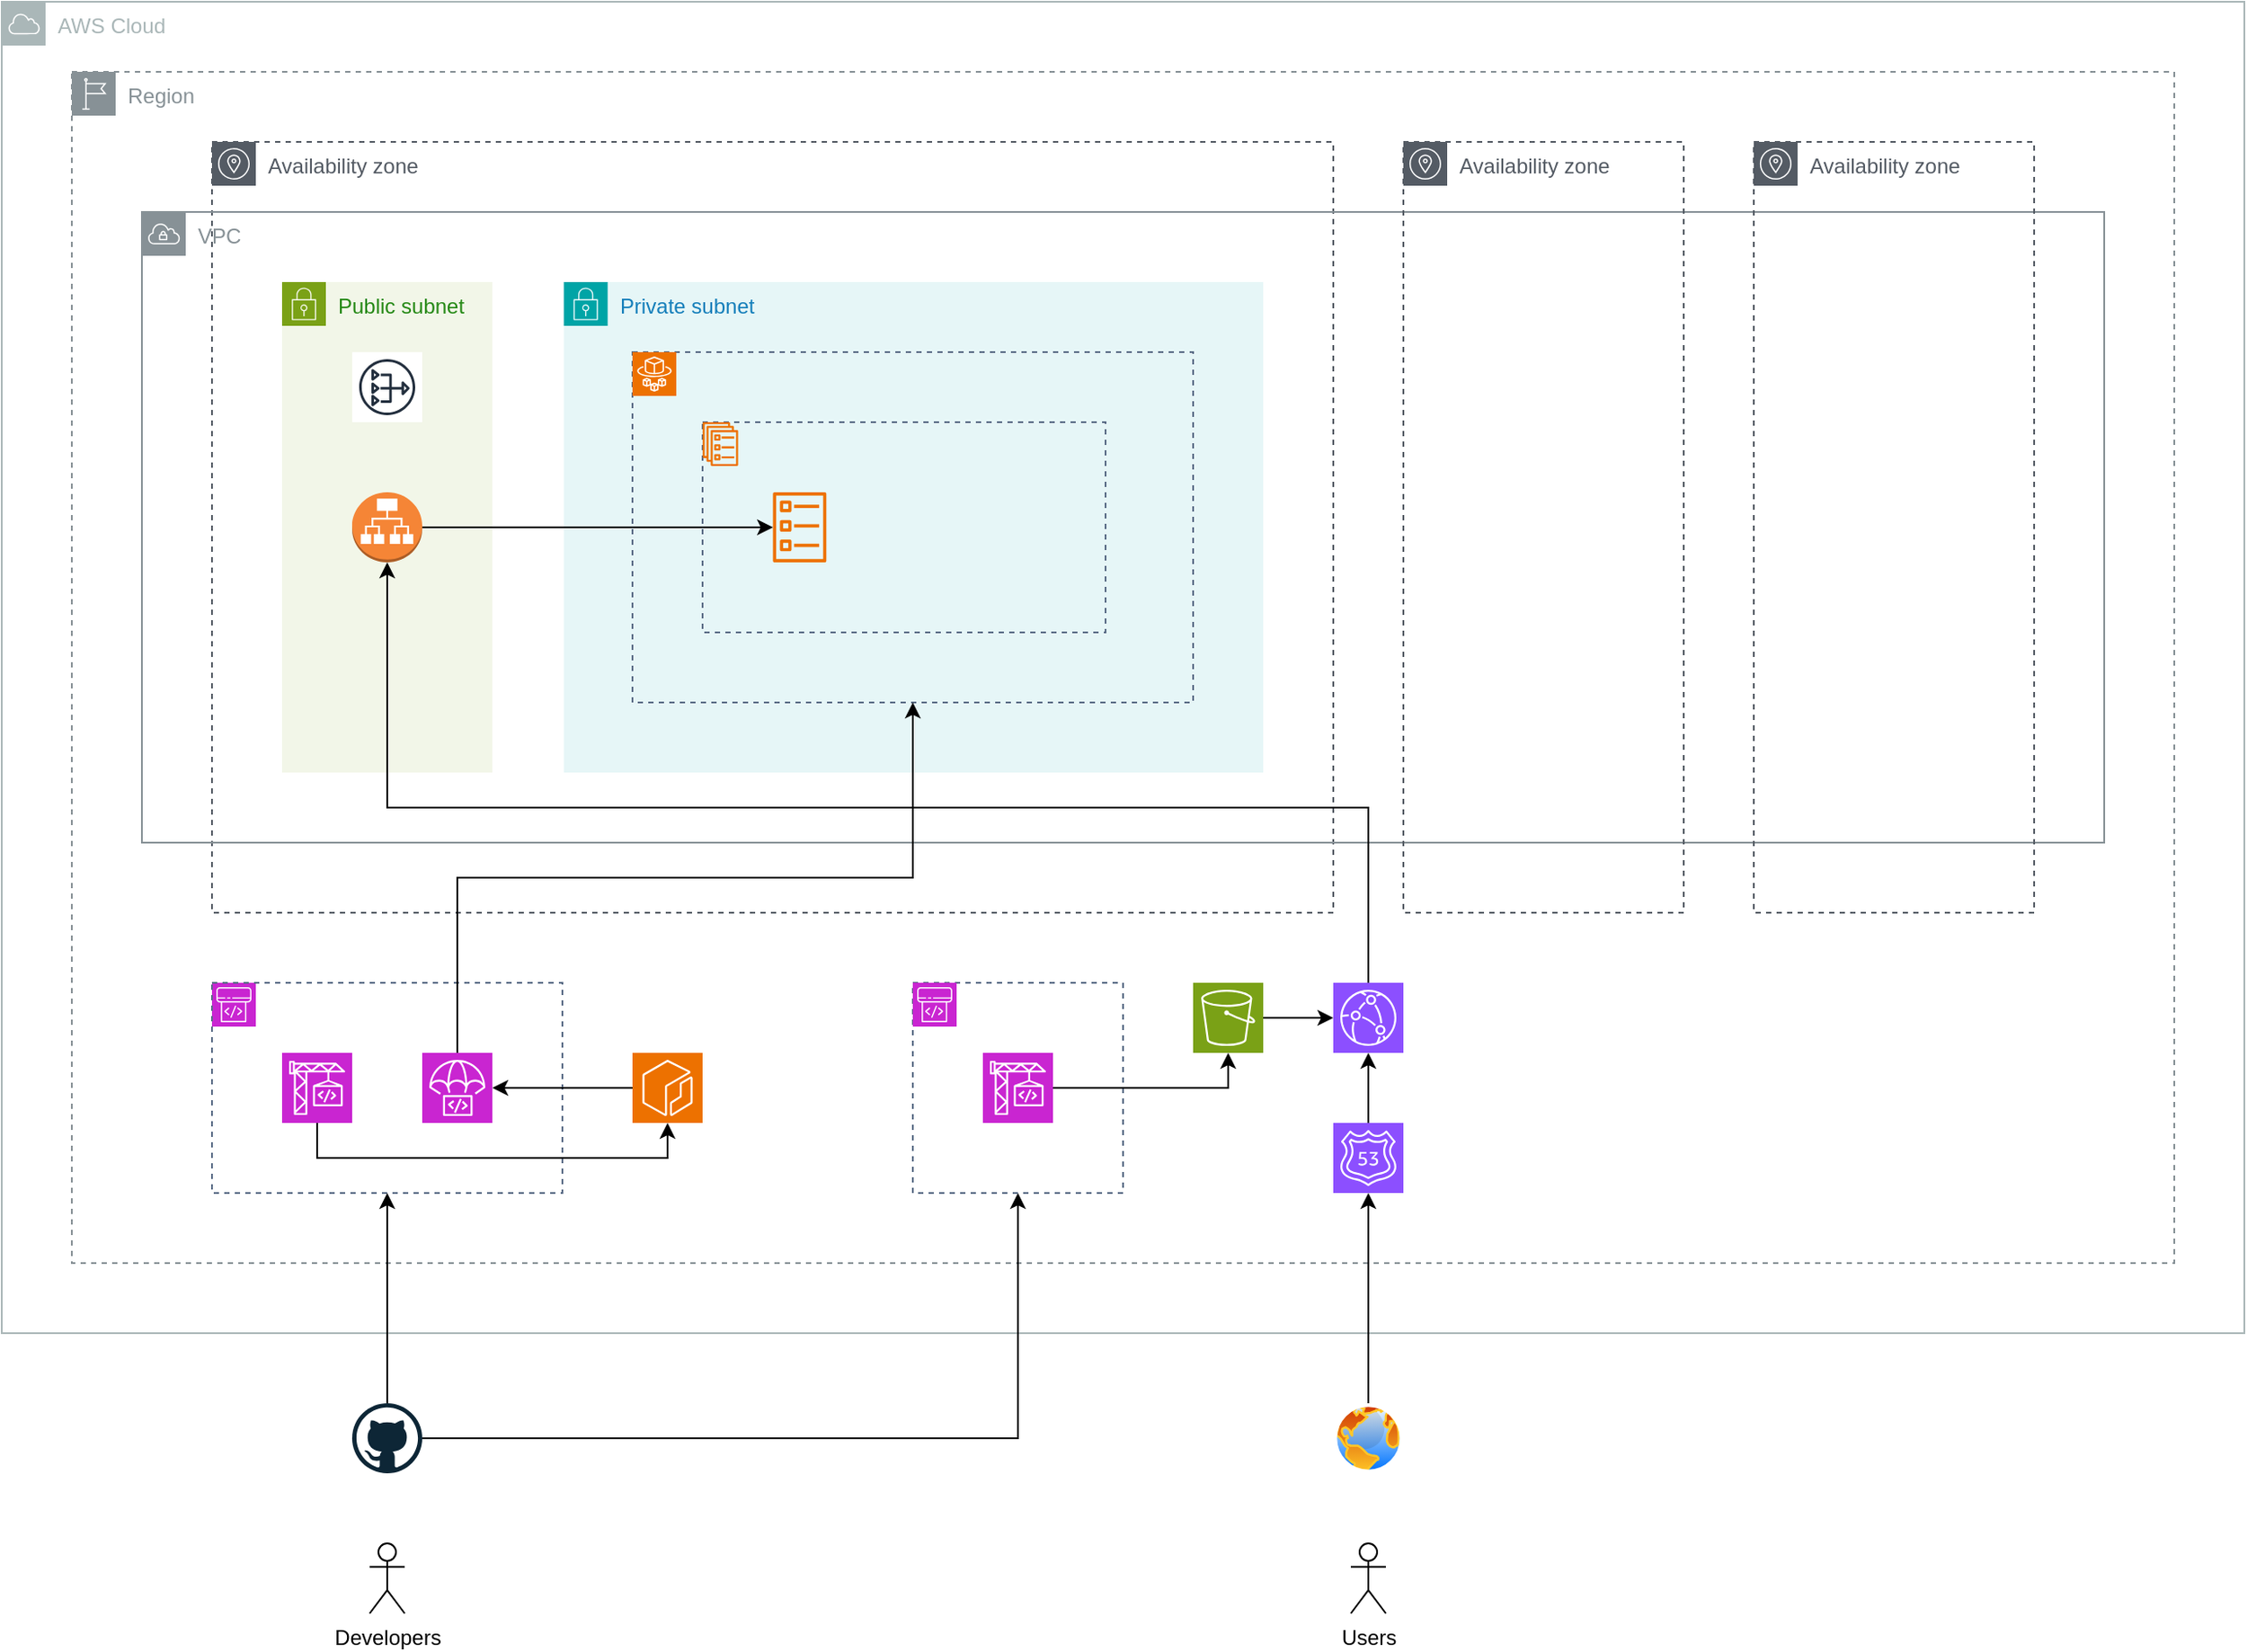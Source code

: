 <mxfile version="24.7.5">
  <diagram id="l8hXMBHkgcEJcSW0mbfh" name="Page-1">
    <mxGraphModel dx="1847" dy="1166" grid="1" gridSize="10" guides="1" tooltips="1" connect="1" arrows="1" fold="1" page="0" pageScale="1" pageWidth="1169" pageHeight="827" math="0" shadow="0">
      <root>
        <mxCell id="0" />
        <mxCell id="1" parent="0" />
        <mxCell id="w5L1L6AxhSBRSYM4tYEe-2" value="AWS Cloud" style="sketch=0;outlineConnect=0;gradientColor=none;html=1;whiteSpace=wrap;fontSize=12;fontStyle=0;shape=mxgraph.aws4.group;grIcon=mxgraph.aws4.group_aws_cloud;strokeColor=#AAB7B8;fillColor=none;verticalAlign=top;align=left;spacingLeft=30;fontColor=#AAB7B8;dashed=0;" parent="1" vertex="1">
          <mxGeometry x="80" y="40" width="1280" height="760" as="geometry" />
        </mxCell>
        <mxCell id="w5L1L6AxhSBRSYM4tYEe-3" value="Region" style="sketch=0;outlineConnect=0;gradientColor=none;html=1;whiteSpace=wrap;fontSize=12;fontStyle=0;shape=mxgraph.aws4.group;grIcon=mxgraph.aws4.group_region;strokeColor=#879196;fillColor=none;verticalAlign=top;align=left;spacingLeft=30;fontColor=#879196;dashed=1;" parent="1" vertex="1">
          <mxGeometry x="120" y="80" width="1200" height="680" as="geometry" />
        </mxCell>
        <mxCell id="w5L1L6AxhSBRSYM4tYEe-4" value="Availability zone" style="sketch=0;outlineConnect=0;gradientColor=none;html=1;whiteSpace=wrap;fontSize=12;fontStyle=0;shape=mxgraph.aws4.group;grIcon=mxgraph.aws4.group_availability_zone;strokeColor=#545B64;fillColor=none;verticalAlign=top;align=left;spacingLeft=30;fontColor=#545B64;dashed=1;" parent="1" vertex="1">
          <mxGeometry x="200" y="120" width="640" height="440" as="geometry" />
        </mxCell>
        <mxCell id="w5L1L6AxhSBRSYM4tYEe-8" value="VPC" style="sketch=0;outlineConnect=0;gradientColor=none;html=1;whiteSpace=wrap;fontSize=12;fontStyle=0;shape=mxgraph.aws4.group;grIcon=mxgraph.aws4.group_vpc;strokeColor=#879196;fillColor=none;verticalAlign=top;align=left;spacingLeft=30;fontColor=#879196;dashed=0;" parent="1" vertex="1">
          <mxGeometry x="160" y="160" width="1120" height="360" as="geometry" />
        </mxCell>
        <mxCell id="w5L1L6AxhSBRSYM4tYEe-9" value="Public subnet" style="points=[[0,0],[0.25,0],[0.5,0],[0.75,0],[1,0],[1,0.25],[1,0.5],[1,0.75],[1,1],[0.75,1],[0.5,1],[0.25,1],[0,1],[0,0.75],[0,0.5],[0,0.25]];outlineConnect=0;gradientColor=none;html=1;whiteSpace=wrap;fontSize=12;fontStyle=0;container=1;pointerEvents=0;collapsible=0;recursiveResize=0;shape=mxgraph.aws4.group;grIcon=mxgraph.aws4.group_security_group;grStroke=0;strokeColor=#7AA116;fillColor=#F2F6E8;verticalAlign=top;align=left;spacingLeft=30;fontColor=#248814;dashed=0;" parent="1" vertex="1">
          <mxGeometry x="240" y="200" width="120" height="280" as="geometry" />
        </mxCell>
        <mxCell id="w5L1L6AxhSBRSYM4tYEe-10" value="" style="sketch=0;outlineConnect=0;fontColor=#232F3E;gradientColor=none;strokeColor=#232F3E;fillColor=#ffffff;dashed=0;verticalLabelPosition=bottom;verticalAlign=top;align=center;html=1;fontSize=12;fontStyle=0;shape=mxgraph.aws4.resourceIcon;resIcon=mxgraph.aws4.nat_gateway;" parent="w5L1L6AxhSBRSYM4tYEe-9" vertex="1">
          <mxGeometry x="40" y="40" width="40" height="40" as="geometry" />
        </mxCell>
        <mxCell id="w5L1L6AxhSBRSYM4tYEe-16" value="" style="outlineConnect=0;dashed=0;verticalLabelPosition=bottom;verticalAlign=top;align=center;html=1;shape=mxgraph.aws3.application_load_balancer;fillColor=#F58536;gradientColor=none;" parent="w5L1L6AxhSBRSYM4tYEe-9" vertex="1">
          <mxGeometry x="40" y="120" width="40" height="40" as="geometry" />
        </mxCell>
        <mxCell id="w5L1L6AxhSBRSYM4tYEe-11" value="Private subnet" style="points=[[0,0],[0.25,0],[0.5,0],[0.75,0],[1,0],[1,0.25],[1,0.5],[1,0.75],[1,1],[0.75,1],[0.5,1],[0.25,1],[0,1],[0,0.75],[0,0.5],[0,0.25]];outlineConnect=0;gradientColor=none;html=1;whiteSpace=wrap;fontSize=12;fontStyle=0;container=1;pointerEvents=0;collapsible=0;recursiveResize=0;shape=mxgraph.aws4.group;grIcon=mxgraph.aws4.group_security_group;grStroke=0;strokeColor=#00A4A6;fillColor=#E6F6F7;verticalAlign=top;align=left;spacingLeft=30;fontColor=#147EBA;dashed=0;" parent="1" vertex="1">
          <mxGeometry x="400.82" y="200" width="399.18" height="280" as="geometry" />
        </mxCell>
        <mxCell id="w5L1L6AxhSBRSYM4tYEe-15" value="" style="fillColor=none;strokeColor=#5A6C86;dashed=1;verticalAlign=top;fontStyle=0;fontColor=#5A6C86;whiteSpace=wrap;html=1;" parent="1" vertex="1">
          <mxGeometry x="440" y="240" width="320" height="200" as="geometry" />
        </mxCell>
        <mxCell id="w5L1L6AxhSBRSYM4tYEe-13" value="" style="sketch=0;points=[[0,0,0],[0.25,0,0],[0.5,0,0],[0.75,0,0],[1,0,0],[0,1,0],[0.25,1,0],[0.5,1,0],[0.75,1,0],[1,1,0],[0,0.25,0],[0,0.5,0],[0,0.75,0],[1,0.25,0],[1,0.5,0],[1,0.75,0]];outlineConnect=0;fontColor=#232F3E;fillColor=#ED7100;strokeColor=#ffffff;dashed=0;verticalLabelPosition=bottom;verticalAlign=top;align=center;html=1;fontSize=12;fontStyle=0;aspect=fixed;shape=mxgraph.aws4.resourceIcon;resIcon=mxgraph.aws4.fargate;" parent="1" vertex="1">
          <mxGeometry x="440" y="240" width="25" height="25" as="geometry" />
        </mxCell>
        <mxCell id="w5L1L6AxhSBRSYM4tYEe-20" value="" style="sketch=0;points=[[0,0,0],[0.25,0,0],[0.5,0,0],[0.75,0,0],[1,0,0],[0,1,0],[0.25,1,0],[0.5,1,0],[0.75,1,0],[1,1,0],[0,0.25,0],[0,0.5,0],[0,0.75,0],[1,0.25,0],[1,0.5,0],[1,0.75,0]];outlineConnect=0;fontColor=#232F3E;fillColor=#C925D1;strokeColor=#ffffff;dashed=0;verticalLabelPosition=bottom;verticalAlign=top;align=center;html=1;fontSize=12;fontStyle=0;aspect=fixed;shape=mxgraph.aws4.resourceIcon;resIcon=mxgraph.aws4.codepipeline;" parent="1" vertex="1">
          <mxGeometry x="200" y="600" width="25" height="25" as="geometry" />
        </mxCell>
        <mxCell id="w5L1L6AxhSBRSYM4tYEe-25" value="" style="sketch=0;points=[[0,0,0],[0.25,0,0],[0.5,0,0],[0.75,0,0],[1,0,0],[0,1,0],[0.25,1,0],[0.5,1,0],[0.75,1,0],[1,1,0],[0,0.25,0],[0,0.5,0],[0,0.75,0],[1,0.25,0],[1,0.5,0],[1,0.75,0]];outlineConnect=0;fontColor=#232F3E;fillColor=#7AA116;strokeColor=#ffffff;dashed=0;verticalLabelPosition=bottom;verticalAlign=top;align=center;html=1;fontSize=12;fontStyle=0;shape=mxgraph.aws4.resourceIcon;resIcon=mxgraph.aws4.s3;" parent="1" vertex="1">
          <mxGeometry x="760" y="600" width="40" height="40" as="geometry" />
        </mxCell>
        <mxCell id="PMs-Q-b2kwrbUo-9Td-l-8" style="edgeStyle=orthogonalEdgeStyle;rounded=0;orthogonalLoop=1;jettySize=auto;html=1;" edge="1" parent="1" source="w5L1L6AxhSBRSYM4tYEe-26" target="w5L1L6AxhSBRSYM4tYEe-16">
          <mxGeometry relative="1" as="geometry">
            <Array as="points">
              <mxPoint x="860" y="500" />
              <mxPoint x="300" y="500" />
            </Array>
          </mxGeometry>
        </mxCell>
        <mxCell id="w5L1L6AxhSBRSYM4tYEe-26" value="" style="sketch=0;points=[[0,0,0],[0.25,0,0],[0.5,0,0],[0.75,0,0],[1,0,0],[0,1,0],[0.25,1,0],[0.5,1,0],[0.75,1,0],[1,1,0],[0,0.25,0],[0,0.5,0],[0,0.75,0],[1,0.25,0],[1,0.5,0],[1,0.75,0]];outlineConnect=0;fontColor=#232F3E;fillColor=#8C4FFF;strokeColor=#ffffff;dashed=0;verticalLabelPosition=bottom;verticalAlign=top;align=center;html=1;fontSize=12;fontStyle=0;shape=mxgraph.aws4.resourceIcon;resIcon=mxgraph.aws4.cloudfront;" parent="1" vertex="1">
          <mxGeometry x="840" y="600" width="40" height="40" as="geometry" />
        </mxCell>
        <mxCell id="w5L1L6AxhSBRSYM4tYEe-27" value="" style="sketch=0;points=[[0,0,0],[0.25,0,0],[0.5,0,0],[0.75,0,0],[1,0,0],[0,1,0],[0.25,1,0],[0.5,1,0],[0.75,1,0],[1,1,0],[0,0.25,0],[0,0.5,0],[0,0.75,0],[1,0.25,0],[1,0.5,0],[1,0.75,0]];outlineConnect=0;fontColor=#232F3E;fillColor=#8C4FFF;strokeColor=#ffffff;dashed=0;verticalLabelPosition=bottom;verticalAlign=top;align=center;html=1;fontSize=12;fontStyle=0;shape=mxgraph.aws4.resourceIcon;resIcon=mxgraph.aws4.route_53;" parent="1" vertex="1">
          <mxGeometry x="840" y="680" width="40" height="40" as="geometry" />
        </mxCell>
        <mxCell id="w5L1L6AxhSBRSYM4tYEe-29" value="Users" style="shape=umlActor;verticalLabelPosition=bottom;verticalAlign=top;html=1;outlineConnect=0;aspect=fixed;" parent="1" vertex="1">
          <mxGeometry x="850" y="920" width="20" height="40" as="geometry" />
        </mxCell>
        <mxCell id="PMs-Q-b2kwrbUo-9Td-l-5" style="edgeStyle=orthogonalEdgeStyle;rounded=0;orthogonalLoop=1;jettySize=auto;html=1;" edge="1" parent="1" source="w5L1L6AxhSBRSYM4tYEe-30" target="w5L1L6AxhSBRSYM4tYEe-27">
          <mxGeometry relative="1" as="geometry" />
        </mxCell>
        <mxCell id="w5L1L6AxhSBRSYM4tYEe-30" value="" style="image;perimeter=ellipsePerimeter;html=1;align=center;shadow=0;dashed=0;spacingTop=3;image=img/lib/active_directory/internet_globe.svg;" parent="1" vertex="1">
          <mxGeometry x="840" y="840" width="40" height="40" as="geometry" />
        </mxCell>
        <mxCell id="w5L1L6AxhSBRSYM4tYEe-34" value="" style="fillColor=none;strokeColor=#5A6C86;dashed=1;verticalAlign=top;fontStyle=0;fontColor=#5A6C86;whiteSpace=wrap;html=1;" parent="1" vertex="1">
          <mxGeometry x="200" y="600" width="200" height="120" as="geometry" />
        </mxCell>
        <mxCell id="w5L1L6AxhSBRSYM4tYEe-21" value="" style="sketch=0;points=[[0,0,0],[0.25,0,0],[0.5,0,0],[0.75,0,0],[1,0,0],[0,1,0],[0.25,1,0],[0.5,1,0],[0.75,1,0],[1,1,0],[0,0.25,0],[0,0.5,0],[0,0.75,0],[1,0.25,0],[1,0.5,0],[1,0.75,0]];outlineConnect=0;fontColor=#232F3E;fillColor=#C925D1;strokeColor=#ffffff;dashed=0;verticalLabelPosition=bottom;verticalAlign=top;align=center;html=1;fontSize=12;fontStyle=0;shape=mxgraph.aws4.resourceIcon;resIcon=mxgraph.aws4.codebuild;" parent="1" vertex="1">
          <mxGeometry x="240" y="640" width="40" height="40" as="geometry" />
        </mxCell>
        <mxCell id="PMs-Q-b2kwrbUo-9Td-l-12" style="edgeStyle=orthogonalEdgeStyle;rounded=0;orthogonalLoop=1;jettySize=auto;html=1;" edge="1" parent="1" source="w5L1L6AxhSBRSYM4tYEe-22" target="w5L1L6AxhSBRSYM4tYEe-15">
          <mxGeometry relative="1" as="geometry">
            <Array as="points">
              <mxPoint x="340" y="540" />
              <mxPoint x="600" y="540" />
            </Array>
          </mxGeometry>
        </mxCell>
        <mxCell id="w5L1L6AxhSBRSYM4tYEe-22" value="" style="sketch=0;points=[[0,0,0],[0.25,0,0],[0.5,0,0],[0.75,0,0],[1,0,0],[0,1,0],[0.25,1,0],[0.5,1,0],[0.75,1,0],[1,1,0],[0,0.25,0],[0,0.5,0],[0,0.75,0],[1,0.25,0],[1,0.5,0],[1,0.75,0]];outlineConnect=0;fontColor=#232F3E;fillColor=#C925D1;strokeColor=#ffffff;dashed=0;verticalLabelPosition=bottom;verticalAlign=top;align=center;html=1;fontSize=12;fontStyle=0;shape=mxgraph.aws4.resourceIcon;resIcon=mxgraph.aws4.codedeploy;" parent="1" vertex="1">
          <mxGeometry x="320" y="640" width="40" height="40" as="geometry" />
        </mxCell>
        <mxCell id="PMs-Q-b2kwrbUo-9Td-l-1" style="edgeStyle=orthogonalEdgeStyle;rounded=0;orthogonalLoop=1;jettySize=auto;html=1;entryX=0.5;entryY=1;entryDx=0;entryDy=0;" edge="1" parent="1" source="w5L1L6AxhSBRSYM4tYEe-36" target="w5L1L6AxhSBRSYM4tYEe-34">
          <mxGeometry relative="1" as="geometry" />
        </mxCell>
        <mxCell id="PMs-Q-b2kwrbUo-9Td-l-2" style="edgeStyle=orthogonalEdgeStyle;rounded=0;orthogonalLoop=1;jettySize=auto;html=1;entryX=0.5;entryY=1;entryDx=0;entryDy=0;" edge="1" parent="1" source="w5L1L6AxhSBRSYM4tYEe-36" target="w5L1L6AxhSBRSYM4tYEe-48">
          <mxGeometry relative="1" as="geometry" />
        </mxCell>
        <mxCell id="w5L1L6AxhSBRSYM4tYEe-36" value="" style="dashed=0;outlineConnect=0;html=1;align=center;labelPosition=center;verticalLabelPosition=bottom;verticalAlign=top;shape=mxgraph.weblogos.github;" parent="1" vertex="1">
          <mxGeometry x="280" y="840" width="40" height="40" as="geometry" />
        </mxCell>
        <mxCell id="w5L1L6AxhSBRSYM4tYEe-37" value="Developers" style="shape=umlActor;verticalLabelPosition=bottom;verticalAlign=top;html=1;outlineConnect=0;aspect=fixed;" parent="1" vertex="1">
          <mxGeometry x="290" y="920" width="20" height="40" as="geometry" />
        </mxCell>
        <mxCell id="w5L1L6AxhSBRSYM4tYEe-41" value="" style="fillColor=none;strokeColor=#5A6C86;dashed=1;verticalAlign=top;fontStyle=0;fontColor=#5A6C86;whiteSpace=wrap;html=1;" parent="1" vertex="1">
          <mxGeometry x="480" y="280" width="230" height="120" as="geometry" />
        </mxCell>
        <mxCell id="w5L1L6AxhSBRSYM4tYEe-42" value="" style="sketch=0;outlineConnect=0;fontColor=#232F3E;gradientColor=none;fillColor=#ED7100;strokeColor=none;dashed=0;verticalLabelPosition=bottom;verticalAlign=top;align=center;html=1;fontSize=12;fontStyle=0;aspect=fixed;pointerEvents=1;shape=mxgraph.aws4.ecs_service;" parent="1" vertex="1">
          <mxGeometry x="480" y="280" width="20.37" height="25" as="geometry" />
        </mxCell>
        <mxCell id="w5L1L6AxhSBRSYM4tYEe-43" value="" style="sketch=0;outlineConnect=0;fontColor=#232F3E;gradientColor=none;fillColor=#ED7100;strokeColor=none;dashed=0;verticalLabelPosition=bottom;verticalAlign=top;align=center;html=1;fontSize=12;fontStyle=0;aspect=fixed;pointerEvents=1;shape=mxgraph.aws4.ecs_task;" parent="1" vertex="1">
          <mxGeometry x="520.0" y="320" width="30.82" height="40" as="geometry" />
        </mxCell>
        <mxCell id="w5L1L6AxhSBRSYM4tYEe-44" value="Availability zone" style="sketch=0;outlineConnect=0;gradientColor=none;html=1;whiteSpace=wrap;fontSize=12;fontStyle=0;shape=mxgraph.aws4.group;grIcon=mxgraph.aws4.group_availability_zone;strokeColor=#545B64;fillColor=none;verticalAlign=top;align=left;spacingLeft=30;fontColor=#545B64;dashed=1;" parent="1" vertex="1">
          <mxGeometry x="880" y="120" width="160" height="440" as="geometry" />
        </mxCell>
        <mxCell id="w5L1L6AxhSBRSYM4tYEe-45" value="Availability zone" style="sketch=0;outlineConnect=0;gradientColor=none;html=1;whiteSpace=wrap;fontSize=12;fontStyle=0;shape=mxgraph.aws4.group;grIcon=mxgraph.aws4.group_availability_zone;strokeColor=#545B64;fillColor=none;verticalAlign=top;align=left;spacingLeft=30;fontColor=#545B64;dashed=1;" parent="1" vertex="1">
          <mxGeometry x="1080" y="120" width="160" height="440" as="geometry" />
        </mxCell>
        <mxCell id="w5L1L6AxhSBRSYM4tYEe-53" value="" style="group" parent="1" vertex="1" connectable="0">
          <mxGeometry x="600" y="600" width="120" height="120" as="geometry" />
        </mxCell>
        <mxCell id="w5L1L6AxhSBRSYM4tYEe-48" value="" style="fillColor=none;strokeColor=#5A6C86;dashed=1;verticalAlign=top;fontStyle=0;fontColor=#5A6C86;whiteSpace=wrap;html=1;" parent="w5L1L6AxhSBRSYM4tYEe-53" vertex="1">
          <mxGeometry width="120" height="120" as="geometry" />
        </mxCell>
        <mxCell id="w5L1L6AxhSBRSYM4tYEe-49" value="" style="sketch=0;points=[[0,0,0],[0.25,0,0],[0.5,0,0],[0.75,0,0],[1,0,0],[0,1,0],[0.25,1,0],[0.5,1,0],[0.75,1,0],[1,1,0],[0,0.25,0],[0,0.5,0],[0,0.75,0],[1,0.25,0],[1,0.5,0],[1,0.75,0]];outlineConnect=0;fontColor=#232F3E;fillColor=#C925D1;strokeColor=#ffffff;dashed=0;verticalLabelPosition=bottom;verticalAlign=top;align=center;html=1;fontSize=12;fontStyle=0;aspect=fixed;shape=mxgraph.aws4.resourceIcon;resIcon=mxgraph.aws4.codepipeline;" parent="w5L1L6AxhSBRSYM4tYEe-53" vertex="1">
          <mxGeometry width="25" height="25" as="geometry" />
        </mxCell>
        <mxCell id="w5L1L6AxhSBRSYM4tYEe-50" value="" style="sketch=0;points=[[0,0,0],[0.25,0,0],[0.5,0,0],[0.75,0,0],[1,0,0],[0,1,0],[0.25,1,0],[0.5,1,0],[0.75,1,0],[1,1,0],[0,0.25,0],[0,0.5,0],[0,0.75,0],[1,0.25,0],[1,0.5,0],[1,0.75,0]];outlineConnect=0;fontColor=#232F3E;fillColor=#C925D1;strokeColor=#ffffff;dashed=0;verticalLabelPosition=bottom;verticalAlign=top;align=center;html=1;fontSize=12;fontStyle=0;shape=mxgraph.aws4.resourceIcon;resIcon=mxgraph.aws4.codebuild;" parent="w5L1L6AxhSBRSYM4tYEe-53" vertex="1">
          <mxGeometry x="40" y="40" width="40" height="40" as="geometry" />
        </mxCell>
        <mxCell id="PMs-Q-b2kwrbUo-9Td-l-11" style="edgeStyle=orthogonalEdgeStyle;rounded=0;orthogonalLoop=1;jettySize=auto;html=1;" edge="1" parent="1" source="w5L1L6AxhSBRSYM4tYEe-54" target="w5L1L6AxhSBRSYM4tYEe-22">
          <mxGeometry relative="1" as="geometry" />
        </mxCell>
        <mxCell id="w5L1L6AxhSBRSYM4tYEe-54" value="" style="sketch=0;points=[[0,0,0],[0.25,0,0],[0.5,0,0],[0.75,0,0],[1,0,0],[0,1,0],[0.25,1,0],[0.5,1,0],[0.75,1,0],[1,1,0],[0,0.25,0],[0,0.5,0],[0,0.75,0],[1,0.25,0],[1,0.5,0],[1,0.75,0]];outlineConnect=0;fontColor=#232F3E;fillColor=#ED7100;strokeColor=#ffffff;dashed=0;verticalLabelPosition=bottom;verticalAlign=top;align=center;html=1;fontSize=12;fontStyle=0;aspect=fixed;shape=mxgraph.aws4.resourceIcon;resIcon=mxgraph.aws4.ecr;" parent="1" vertex="1">
          <mxGeometry x="440" y="640" width="40" height="40" as="geometry" />
        </mxCell>
        <mxCell id="PMs-Q-b2kwrbUo-9Td-l-3" style="edgeStyle=orthogonalEdgeStyle;rounded=0;orthogonalLoop=1;jettySize=auto;html=1;exitX=1;exitY=0.5;exitDx=0;exitDy=0;entryX=0.5;entryY=1;entryDx=0;entryDy=0;entryPerimeter=0;exitPerimeter=0;" edge="1" parent="1" source="w5L1L6AxhSBRSYM4tYEe-50" target="w5L1L6AxhSBRSYM4tYEe-25">
          <mxGeometry relative="1" as="geometry" />
        </mxCell>
        <mxCell id="PMs-Q-b2kwrbUo-9Td-l-4" style="edgeStyle=orthogonalEdgeStyle;rounded=0;orthogonalLoop=1;jettySize=auto;html=1;exitX=1;exitY=0.5;exitDx=0;exitDy=0;exitPerimeter=0;entryX=0;entryY=0.5;entryDx=0;entryDy=0;entryPerimeter=0;" edge="1" parent="1" source="w5L1L6AxhSBRSYM4tYEe-25" target="w5L1L6AxhSBRSYM4tYEe-26">
          <mxGeometry relative="1" as="geometry" />
        </mxCell>
        <mxCell id="PMs-Q-b2kwrbUo-9Td-l-6" style="edgeStyle=orthogonalEdgeStyle;rounded=0;orthogonalLoop=1;jettySize=auto;html=1;entryX=0.5;entryY=1;entryDx=0;entryDy=0;entryPerimeter=0;" edge="1" parent="1" source="w5L1L6AxhSBRSYM4tYEe-27" target="w5L1L6AxhSBRSYM4tYEe-26">
          <mxGeometry relative="1" as="geometry" />
        </mxCell>
        <mxCell id="PMs-Q-b2kwrbUo-9Td-l-9" style="edgeStyle=orthogonalEdgeStyle;rounded=0;orthogonalLoop=1;jettySize=auto;html=1;" edge="1" parent="1" source="w5L1L6AxhSBRSYM4tYEe-16" target="w5L1L6AxhSBRSYM4tYEe-43">
          <mxGeometry relative="1" as="geometry" />
        </mxCell>
        <mxCell id="PMs-Q-b2kwrbUo-9Td-l-10" style="edgeStyle=orthogonalEdgeStyle;rounded=0;orthogonalLoop=1;jettySize=auto;html=1;entryX=0.5;entryY=1;entryDx=0;entryDy=0;entryPerimeter=0;" edge="1" parent="1" source="w5L1L6AxhSBRSYM4tYEe-21" target="w5L1L6AxhSBRSYM4tYEe-54">
          <mxGeometry relative="1" as="geometry">
            <Array as="points">
              <mxPoint x="260" y="700" />
              <mxPoint x="460" y="700" />
            </Array>
          </mxGeometry>
        </mxCell>
      </root>
    </mxGraphModel>
  </diagram>
</mxfile>
